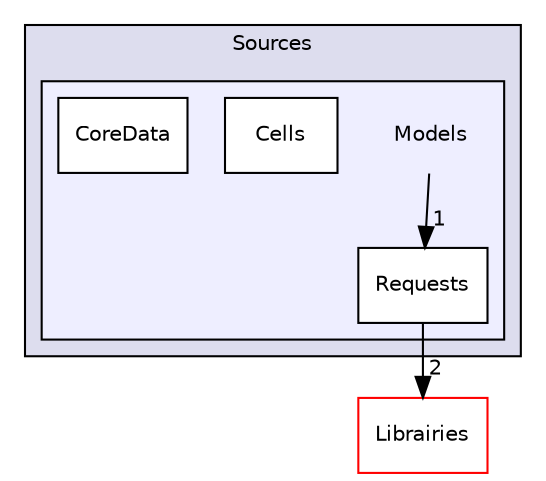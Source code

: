 digraph "/Volumes/UserData/Dev/woda-iphone/Sources/Models" {
  compound=true
  node [ fontsize="10", fontname="Helvetica"];
  edge [ labelfontsize="10", labelfontname="Helvetica"];
  subgraph clusterdir_937900b87e0c7a5fa01190c395fb83f7 {
    graph [ bgcolor="#ddddee", pencolor="black", label="Sources" fontname="Helvetica", fontsize="10", URL="dir_937900b87e0c7a5fa01190c395fb83f7.html"]
  subgraph clusterdir_85bcaa6c393378bb59e2d27ab4b775eb {
    graph [ bgcolor="#eeeeff", pencolor="black", label="" URL="dir_85bcaa6c393378bb59e2d27ab4b775eb.html"];
    dir_85bcaa6c393378bb59e2d27ab4b775eb [shape=plaintext label="Models"];
    dir_4922988b4a8666dec8ee2dbe17f5ee39 [shape=box label="Cells" color="black" fillcolor="white" style="filled" URL="dir_4922988b4a8666dec8ee2dbe17f5ee39.html"];
    dir_1724cbc850a6b9b8aa89780cce0755b8 [shape=box label="CoreData" color="black" fillcolor="white" style="filled" URL="dir_1724cbc850a6b9b8aa89780cce0755b8.html"];
    dir_40d8720392dd0602ad0e90f7dfeb88c8 [shape=box label="Requests" color="black" fillcolor="white" style="filled" URL="dir_40d8720392dd0602ad0e90f7dfeb88c8.html"];
  }
  }
  dir_033e8ea12b7e481dd4143fe4abc46420 [shape=box label="Librairies" fillcolor="white" style="filled" color="red" URL="dir_033e8ea12b7e481dd4143fe4abc46420.html"];
  dir_40d8720392dd0602ad0e90f7dfeb88c8->dir_033e8ea12b7e481dd4143fe4abc46420 [headlabel="2", labeldistance=1.5 headhref="dir_000011_000003.html"];
  dir_85bcaa6c393378bb59e2d27ab4b775eb->dir_40d8720392dd0602ad0e90f7dfeb88c8 [headlabel="1", labeldistance=1.5 headhref="dir_000008_000011.html"];
}
